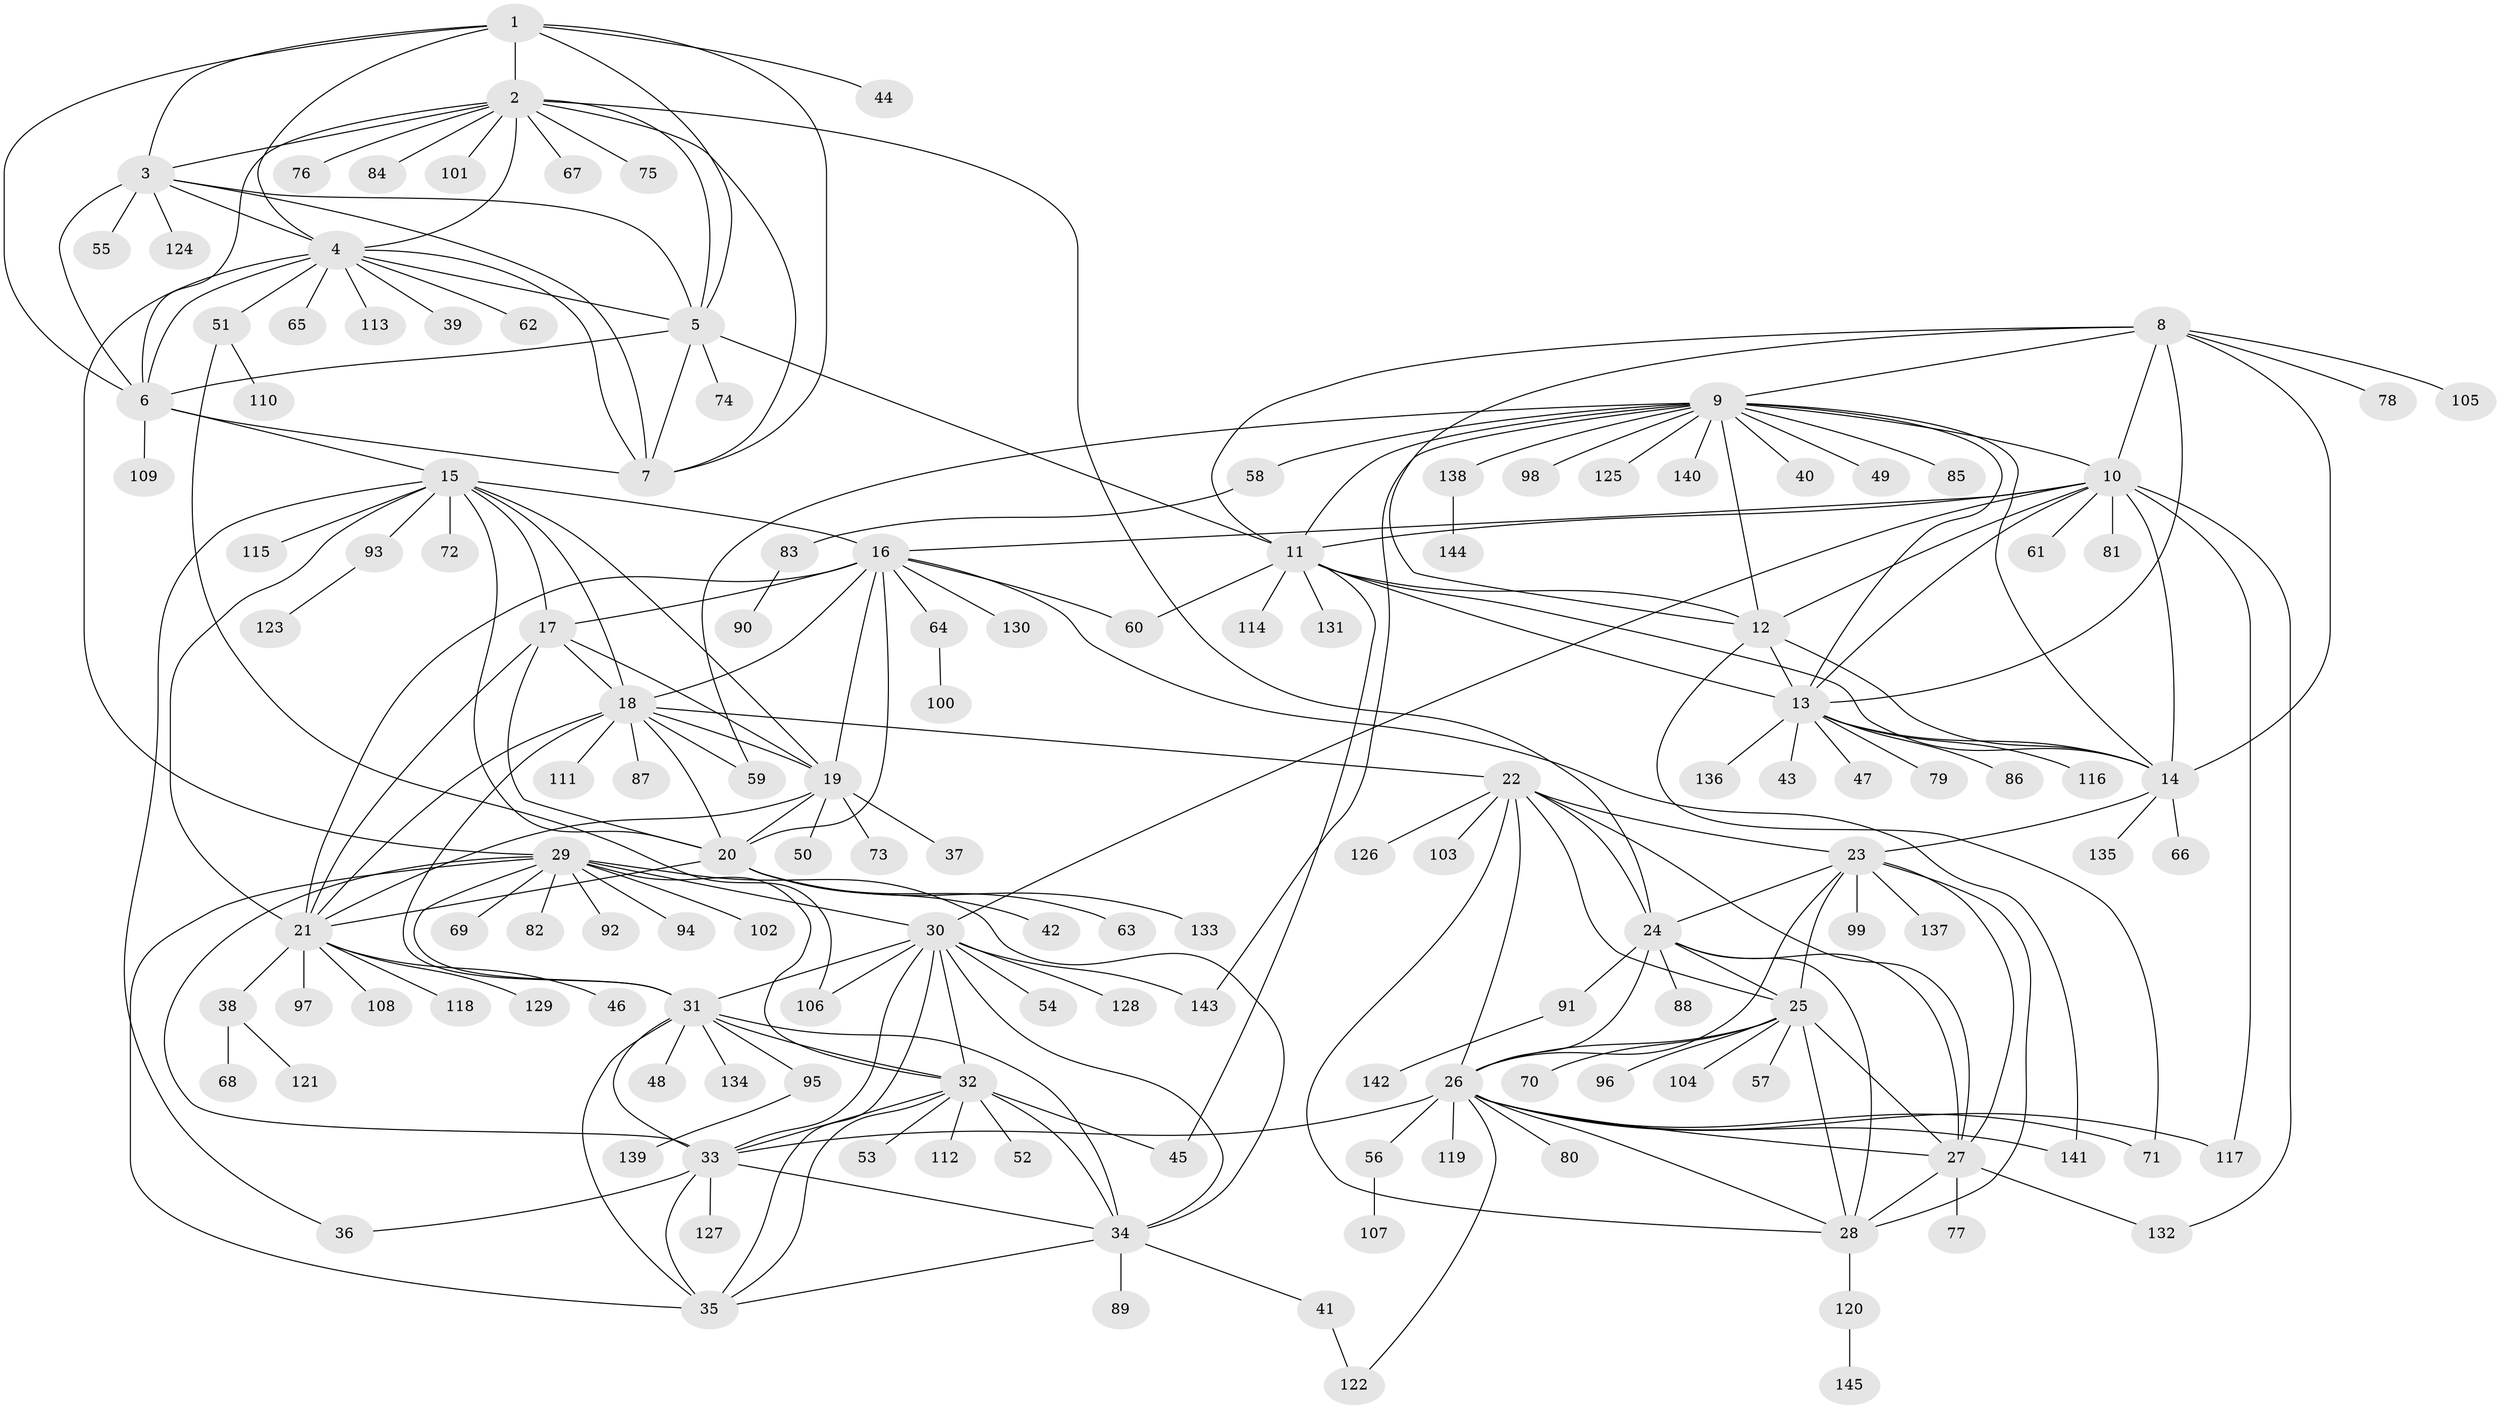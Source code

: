// coarse degree distribution, {1: 0.7045454545454546, 13: 0.022727272727272728, 9: 0.022727272727272728, 2: 0.11363636363636363, 15: 0.022727272727272728, 12: 0.022727272727272728, 11: 0.022727272727272728, 5: 0.022727272727272728, 6: 0.045454545454545456}
// Generated by graph-tools (version 1.1) at 2025/37/03/04/25 23:37:49]
// undirected, 145 vertices, 236 edges
graph export_dot {
  node [color=gray90,style=filled];
  1;
  2;
  3;
  4;
  5;
  6;
  7;
  8;
  9;
  10;
  11;
  12;
  13;
  14;
  15;
  16;
  17;
  18;
  19;
  20;
  21;
  22;
  23;
  24;
  25;
  26;
  27;
  28;
  29;
  30;
  31;
  32;
  33;
  34;
  35;
  36;
  37;
  38;
  39;
  40;
  41;
  42;
  43;
  44;
  45;
  46;
  47;
  48;
  49;
  50;
  51;
  52;
  53;
  54;
  55;
  56;
  57;
  58;
  59;
  60;
  61;
  62;
  63;
  64;
  65;
  66;
  67;
  68;
  69;
  70;
  71;
  72;
  73;
  74;
  75;
  76;
  77;
  78;
  79;
  80;
  81;
  82;
  83;
  84;
  85;
  86;
  87;
  88;
  89;
  90;
  91;
  92;
  93;
  94;
  95;
  96;
  97;
  98;
  99;
  100;
  101;
  102;
  103;
  104;
  105;
  106;
  107;
  108;
  109;
  110;
  111;
  112;
  113;
  114;
  115;
  116;
  117;
  118;
  119;
  120;
  121;
  122;
  123;
  124;
  125;
  126;
  127;
  128;
  129;
  130;
  131;
  132;
  133;
  134;
  135;
  136;
  137;
  138;
  139;
  140;
  141;
  142;
  143;
  144;
  145;
  1 -- 2;
  1 -- 3;
  1 -- 4;
  1 -- 5;
  1 -- 6;
  1 -- 7;
  1 -- 44;
  2 -- 3;
  2 -- 4;
  2 -- 5;
  2 -- 6;
  2 -- 7;
  2 -- 24;
  2 -- 67;
  2 -- 75;
  2 -- 76;
  2 -- 84;
  2 -- 101;
  3 -- 4;
  3 -- 5;
  3 -- 6;
  3 -- 7;
  3 -- 55;
  3 -- 124;
  4 -- 5;
  4 -- 6;
  4 -- 7;
  4 -- 29;
  4 -- 39;
  4 -- 51;
  4 -- 62;
  4 -- 65;
  4 -- 113;
  5 -- 6;
  5 -- 7;
  5 -- 11;
  5 -- 74;
  6 -- 7;
  6 -- 15;
  6 -- 109;
  8 -- 9;
  8 -- 10;
  8 -- 11;
  8 -- 12;
  8 -- 13;
  8 -- 14;
  8 -- 78;
  8 -- 105;
  9 -- 10;
  9 -- 11;
  9 -- 12;
  9 -- 13;
  9 -- 14;
  9 -- 40;
  9 -- 49;
  9 -- 58;
  9 -- 59;
  9 -- 85;
  9 -- 98;
  9 -- 125;
  9 -- 138;
  9 -- 140;
  9 -- 143;
  10 -- 11;
  10 -- 12;
  10 -- 13;
  10 -- 14;
  10 -- 16;
  10 -- 30;
  10 -- 61;
  10 -- 81;
  10 -- 117;
  10 -- 132;
  11 -- 12;
  11 -- 13;
  11 -- 14;
  11 -- 45;
  11 -- 60;
  11 -- 114;
  11 -- 131;
  12 -- 13;
  12 -- 14;
  12 -- 71;
  13 -- 14;
  13 -- 43;
  13 -- 47;
  13 -- 79;
  13 -- 86;
  13 -- 116;
  13 -- 136;
  14 -- 23;
  14 -- 66;
  14 -- 135;
  15 -- 16;
  15 -- 17;
  15 -- 18;
  15 -- 19;
  15 -- 20;
  15 -- 21;
  15 -- 36;
  15 -- 72;
  15 -- 93;
  15 -- 115;
  16 -- 17;
  16 -- 18;
  16 -- 19;
  16 -- 20;
  16 -- 21;
  16 -- 60;
  16 -- 64;
  16 -- 130;
  16 -- 141;
  17 -- 18;
  17 -- 19;
  17 -- 20;
  17 -- 21;
  18 -- 19;
  18 -- 20;
  18 -- 21;
  18 -- 22;
  18 -- 31;
  18 -- 59;
  18 -- 87;
  18 -- 111;
  19 -- 20;
  19 -- 21;
  19 -- 37;
  19 -- 50;
  19 -- 73;
  20 -- 21;
  20 -- 42;
  20 -- 63;
  20 -- 133;
  21 -- 38;
  21 -- 46;
  21 -- 97;
  21 -- 108;
  21 -- 118;
  21 -- 129;
  22 -- 23;
  22 -- 24;
  22 -- 25;
  22 -- 26;
  22 -- 27;
  22 -- 28;
  22 -- 103;
  22 -- 126;
  23 -- 24;
  23 -- 25;
  23 -- 26;
  23 -- 27;
  23 -- 28;
  23 -- 99;
  23 -- 137;
  24 -- 25;
  24 -- 26;
  24 -- 27;
  24 -- 28;
  24 -- 88;
  24 -- 91;
  25 -- 26;
  25 -- 27;
  25 -- 28;
  25 -- 57;
  25 -- 70;
  25 -- 96;
  25 -- 104;
  26 -- 27;
  26 -- 28;
  26 -- 33;
  26 -- 56;
  26 -- 71;
  26 -- 80;
  26 -- 117;
  26 -- 119;
  26 -- 122;
  26 -- 141;
  27 -- 28;
  27 -- 77;
  27 -- 132;
  28 -- 120;
  29 -- 30;
  29 -- 31;
  29 -- 32;
  29 -- 33;
  29 -- 34;
  29 -- 35;
  29 -- 69;
  29 -- 82;
  29 -- 92;
  29 -- 94;
  29 -- 102;
  30 -- 31;
  30 -- 32;
  30 -- 33;
  30 -- 34;
  30 -- 35;
  30 -- 54;
  30 -- 106;
  30 -- 128;
  30 -- 143;
  31 -- 32;
  31 -- 33;
  31 -- 34;
  31 -- 35;
  31 -- 48;
  31 -- 95;
  31 -- 134;
  32 -- 33;
  32 -- 34;
  32 -- 35;
  32 -- 45;
  32 -- 52;
  32 -- 53;
  32 -- 112;
  33 -- 34;
  33 -- 35;
  33 -- 36;
  33 -- 127;
  34 -- 35;
  34 -- 41;
  34 -- 89;
  38 -- 68;
  38 -- 121;
  41 -- 122;
  51 -- 106;
  51 -- 110;
  56 -- 107;
  58 -- 83;
  64 -- 100;
  83 -- 90;
  91 -- 142;
  93 -- 123;
  95 -- 139;
  120 -- 145;
  138 -- 144;
}
